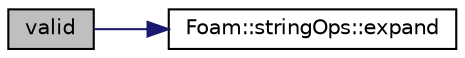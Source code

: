 digraph "valid"
{
  bgcolor="transparent";
  edge [fontname="Helvetica",fontsize="10",labelfontname="Helvetica",labelfontsize="10"];
  node [fontname="Helvetica",fontsize="10",shape=record];
  rankdir="LR";
  Node1 [label="valid",height=0.2,width=0.4,color="black", fillcolor="grey75", style="filled" fontcolor="black"];
  Node1 -> Node2 [color="midnightblue",fontsize="10",style="solid",fontname="Helvetica"];
  Node2 [label="Foam::stringOps::expand",height=0.2,width=0.4,color="black",URL="$namespaceFoam_1_1stringOps.html#a52b8688ce461be231b85eb88ea69f5fd",tooltip="Expand occurrences of variables according to the mapping and return the expanded string. "];
}
